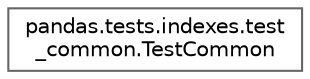 digraph "Graphical Class Hierarchy"
{
 // LATEX_PDF_SIZE
  bgcolor="transparent";
  edge [fontname=Helvetica,fontsize=10,labelfontname=Helvetica,labelfontsize=10];
  node [fontname=Helvetica,fontsize=10,shape=box,height=0.2,width=0.4];
  rankdir="LR";
  Node0 [id="Node000000",label="pandas.tests.indexes.test\l_common.TestCommon",height=0.2,width=0.4,color="grey40", fillcolor="white", style="filled",URL="$dc/d6e/classpandas_1_1tests_1_1indexes_1_1test__common_1_1TestCommon.html",tooltip=" "];
}

